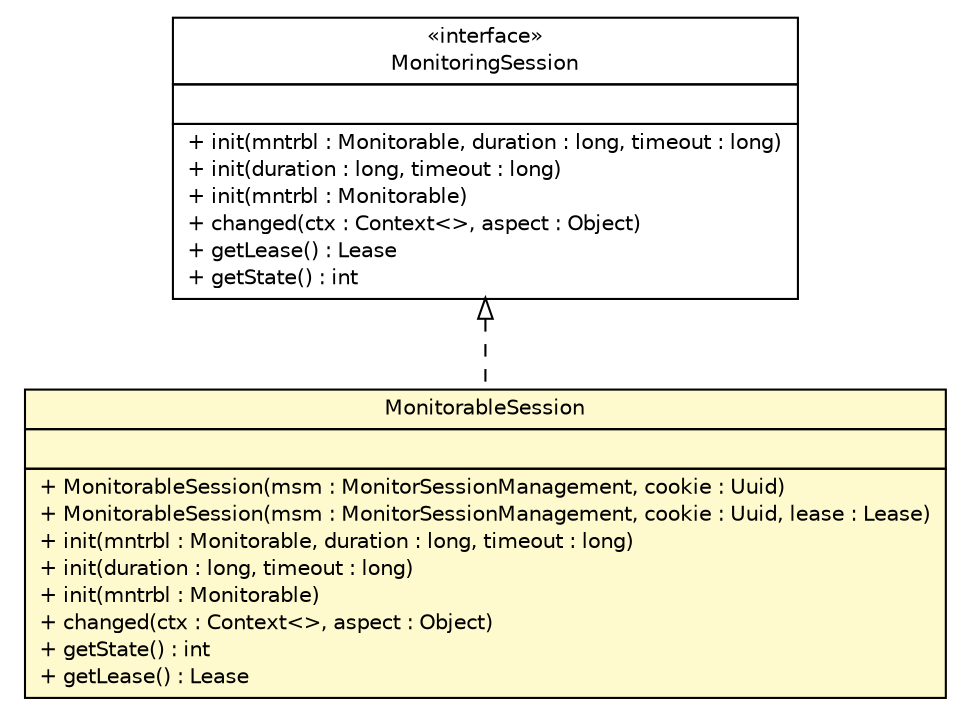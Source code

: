 #!/usr/local/bin/dot
#
# Class diagram 
# Generated by UMLGraph version R5_6 (http://www.umlgraph.org/)
#

digraph G {
	edge [fontname="Helvetica",fontsize=10,labelfontname="Helvetica",labelfontsize=10];
	node [fontname="Helvetica",fontsize=10,shape=plaintext];
	nodesep=0.25;
	ranksep=0.5;
	// sorcer.core.monitor.MonitorableSession
	c336936 [label=<<table title="sorcer.core.monitor.MonitorableSession" border="0" cellborder="1" cellspacing="0" cellpadding="2" port="p" bgcolor="lemonChiffon" href="./MonitorableSession.html">
		<tr><td><table border="0" cellspacing="0" cellpadding="1">
<tr><td align="center" balign="center"> MonitorableSession </td></tr>
		</table></td></tr>
		<tr><td><table border="0" cellspacing="0" cellpadding="1">
<tr><td align="left" balign="left">  </td></tr>
		</table></td></tr>
		<tr><td><table border="0" cellspacing="0" cellpadding="1">
<tr><td align="left" balign="left"> + MonitorableSession(msm : MonitorSessionManagement, cookie : Uuid) </td></tr>
<tr><td align="left" balign="left"> + MonitorableSession(msm : MonitorSessionManagement, cookie : Uuid, lease : Lease) </td></tr>
<tr><td align="left" balign="left"> + init(mntrbl : Monitorable, duration : long, timeout : long) </td></tr>
<tr><td align="left" balign="left"> + init(duration : long, timeout : long) </td></tr>
<tr><td align="left" balign="left"> + init(mntrbl : Monitorable) </td></tr>
<tr><td align="left" balign="left"> + changed(ctx : Context&lt;&gt;, aspect : Object) </td></tr>
<tr><td align="left" balign="left"> + getState() : int </td></tr>
<tr><td align="left" balign="left"> + getLease() : Lease </td></tr>
		</table></td></tr>
		</table>>, URL="./MonitorableSession.html", fontname="Helvetica", fontcolor="black", fontsize=10.0];
	// sorcer.core.monitor.MonitoringSession
	c336942 [label=<<table title="sorcer.core.monitor.MonitoringSession" border="0" cellborder="1" cellspacing="0" cellpadding="2" port="p" href="./MonitoringSession.html">
		<tr><td><table border="0" cellspacing="0" cellpadding="1">
<tr><td align="center" balign="center"> &#171;interface&#187; </td></tr>
<tr><td align="center" balign="center"> MonitoringSession </td></tr>
		</table></td></tr>
		<tr><td><table border="0" cellspacing="0" cellpadding="1">
<tr><td align="left" balign="left">  </td></tr>
		</table></td></tr>
		<tr><td><table border="0" cellspacing="0" cellpadding="1">
<tr><td align="left" balign="left"> + init(mntrbl : Monitorable, duration : long, timeout : long) </td></tr>
<tr><td align="left" balign="left"> + init(duration : long, timeout : long) </td></tr>
<tr><td align="left" balign="left"> + init(mntrbl : Monitorable) </td></tr>
<tr><td align="left" balign="left"> + changed(ctx : Context&lt;&gt;, aspect : Object) </td></tr>
<tr><td align="left" balign="left"> + getLease() : Lease </td></tr>
<tr><td align="left" balign="left"> + getState() : int </td></tr>
		</table></td></tr>
		</table>>, URL="./MonitoringSession.html", fontname="Helvetica", fontcolor="black", fontsize=10.0];
	//sorcer.core.monitor.MonitorableSession implements sorcer.core.monitor.MonitoringSession
	c336942:p -> c336936:p [dir=back,arrowtail=empty,style=dashed];
}


